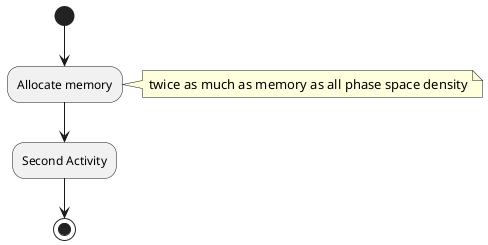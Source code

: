 @startuml activity_diagram

(*)--> "Allocate memory"
note right:twice as much as memory as all phase space density

-->"Second Activity"

-->(*)

@end uml
